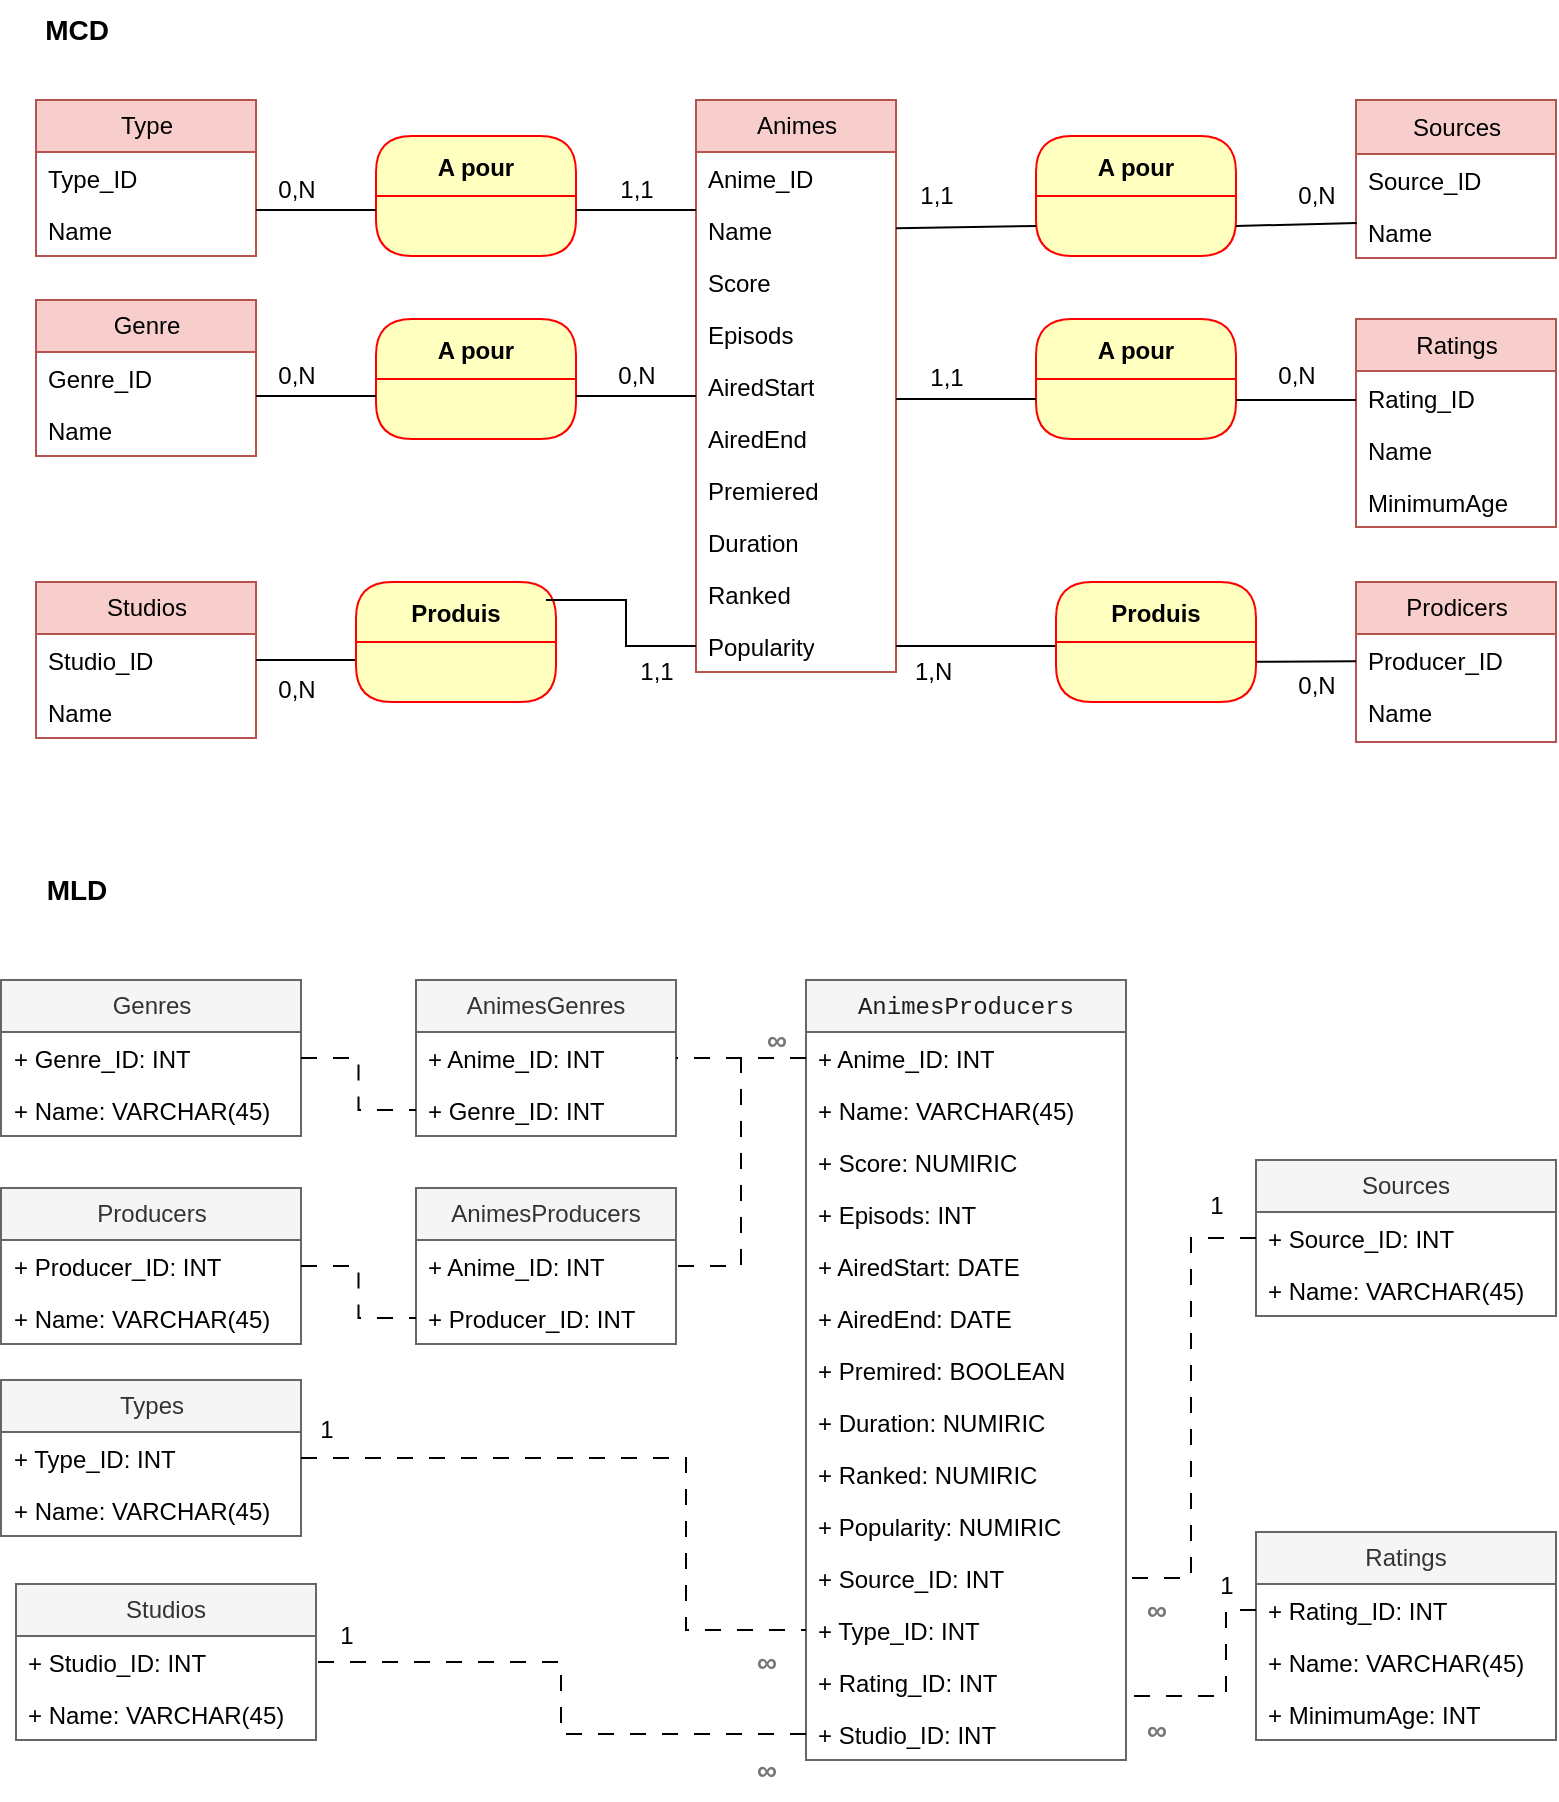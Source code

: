 <mxfile version="26.1.0">
  <diagram name="Page-1" id="c4acf3e9-155e-7222-9cf6-157b1a14988f">
    <mxGraphModel dx="1434" dy="748" grid="1" gridSize="10" guides="1" tooltips="1" connect="1" arrows="1" fold="1" page="1" pageScale="1" pageWidth="850" pageHeight="1100" background="none" math="0" shadow="0">
      <root>
        <mxCell id="0" />
        <mxCell id="1" parent="0" />
        <mxCell id="VxxBcBzSQ26VVozvf14f-16" value="Animes" style="swimlane;fontStyle=0;childLayout=stackLayout;horizontal=1;startSize=26;fillColor=#f8cecc;horizontalStack=0;resizeParent=1;resizeParentMax=0;resizeLast=0;collapsible=1;marginBottom=0;html=1;fillStyle=solid;strokeColor=#b85450;" vertex="1" parent="1">
          <mxGeometry x="375" y="80" width="100" height="286" as="geometry" />
        </mxCell>
        <mxCell id="VxxBcBzSQ26VVozvf14f-17" value="Anime_ID" style="text;strokeColor=none;fillColor=none;align=left;verticalAlign=top;spacingLeft=4;spacingRight=4;overflow=hidden;rotatable=0;points=[[0,0.5],[1,0.5]];portConstraint=eastwest;whiteSpace=wrap;html=1;" vertex="1" parent="VxxBcBzSQ26VVozvf14f-16">
          <mxGeometry y="26" width="100" height="26" as="geometry" />
        </mxCell>
        <mxCell id="VxxBcBzSQ26VVozvf14f-18" value="Name" style="text;strokeColor=none;fillColor=none;align=left;verticalAlign=top;spacingLeft=4;spacingRight=4;overflow=hidden;rotatable=0;points=[[0,0.5],[1,0.5]];portConstraint=eastwest;whiteSpace=wrap;html=1;" vertex="1" parent="VxxBcBzSQ26VVozvf14f-16">
          <mxGeometry y="52" width="100" height="26" as="geometry" />
        </mxCell>
        <mxCell id="VxxBcBzSQ26VVozvf14f-27" value="Score" style="text;strokeColor=none;fillColor=none;align=left;verticalAlign=top;spacingLeft=4;spacingRight=4;overflow=hidden;rotatable=0;points=[[0,0.5],[1,0.5]];portConstraint=eastwest;whiteSpace=wrap;html=1;" vertex="1" parent="VxxBcBzSQ26VVozvf14f-16">
          <mxGeometry y="78" width="100" height="26" as="geometry" />
        </mxCell>
        <mxCell id="VxxBcBzSQ26VVozvf14f-173" value="Episods" style="text;strokeColor=none;fillColor=none;align=left;verticalAlign=top;spacingLeft=4;spacingRight=4;overflow=hidden;rotatable=0;points=[[0,0.5],[1,0.5]];portConstraint=eastwest;whiteSpace=wrap;html=1;" vertex="1" parent="VxxBcBzSQ26VVozvf14f-16">
          <mxGeometry y="104" width="100" height="26" as="geometry" />
        </mxCell>
        <mxCell id="VxxBcBzSQ26VVozvf14f-28" value="AiredStart" style="text;strokeColor=none;fillColor=none;align=left;verticalAlign=top;spacingLeft=4;spacingRight=4;overflow=hidden;rotatable=0;points=[[0,0.5],[1,0.5]];portConstraint=eastwest;whiteSpace=wrap;html=1;" vertex="1" parent="VxxBcBzSQ26VVozvf14f-16">
          <mxGeometry y="130" width="100" height="26" as="geometry" />
        </mxCell>
        <mxCell id="VxxBcBzSQ26VVozvf14f-142" value="AiredEnd" style="text;strokeColor=none;fillColor=none;align=left;verticalAlign=top;spacingLeft=4;spacingRight=4;overflow=hidden;rotatable=0;points=[[0,0.5],[1,0.5]];portConstraint=eastwest;whiteSpace=wrap;html=1;" vertex="1" parent="VxxBcBzSQ26VVozvf14f-16">
          <mxGeometry y="156" width="100" height="26" as="geometry" />
        </mxCell>
        <mxCell id="VxxBcBzSQ26VVozvf14f-172" value="Premiered" style="text;strokeColor=none;fillColor=none;align=left;verticalAlign=top;spacingLeft=4;spacingRight=4;overflow=hidden;rotatable=0;points=[[0,0.5],[1,0.5]];portConstraint=eastwest;whiteSpace=wrap;html=1;" vertex="1" parent="VxxBcBzSQ26VVozvf14f-16">
          <mxGeometry y="182" width="100" height="26" as="geometry" />
        </mxCell>
        <mxCell id="VxxBcBzSQ26VVozvf14f-42" value="Duration" style="text;strokeColor=none;fillColor=none;align=left;verticalAlign=top;spacingLeft=4;spacingRight=4;overflow=hidden;rotatable=0;points=[[0,0.5],[1,0.5]];portConstraint=eastwest;whiteSpace=wrap;html=1;" vertex="1" parent="VxxBcBzSQ26VVozvf14f-16">
          <mxGeometry y="208" width="100" height="26" as="geometry" />
        </mxCell>
        <mxCell id="VxxBcBzSQ26VVozvf14f-43" value="Ranked" style="text;strokeColor=none;fillColor=none;align=left;verticalAlign=top;spacingLeft=4;spacingRight=4;overflow=hidden;rotatable=0;points=[[0,0.5],[1,0.5]];portConstraint=eastwest;whiteSpace=wrap;html=1;" vertex="1" parent="VxxBcBzSQ26VVozvf14f-16">
          <mxGeometry y="234" width="100" height="26" as="geometry" />
        </mxCell>
        <mxCell id="VxxBcBzSQ26VVozvf14f-143" style="edgeStyle=orthogonalEdgeStyle;rounded=0;orthogonalLoop=1;jettySize=auto;html=1;" edge="1" parent="VxxBcBzSQ26VVozvf14f-16" source="VxxBcBzSQ26VVozvf14f-19">
          <mxGeometry relative="1" as="geometry">
            <mxPoint x="195" y="273" as="targetPoint" />
          </mxGeometry>
        </mxCell>
        <mxCell id="VxxBcBzSQ26VVozvf14f-19" value="Popularity" style="text;strokeColor=none;fillColor=none;align=left;verticalAlign=top;spacingLeft=4;spacingRight=4;overflow=hidden;rotatable=0;points=[[0,0.5],[1,0.5]];portConstraint=eastwest;whiteSpace=wrap;html=1;" vertex="1" parent="VxxBcBzSQ26VVozvf14f-16">
          <mxGeometry y="260" width="100" height="26" as="geometry" />
        </mxCell>
        <mxCell id="VxxBcBzSQ26VVozvf14f-20" value="Genre" style="swimlane;fontStyle=0;childLayout=stackLayout;horizontal=1;startSize=26;fillColor=#f8cecc;horizontalStack=0;resizeParent=1;resizeParentMax=0;resizeLast=0;collapsible=1;marginBottom=0;html=1;strokeColor=#b85450;" vertex="1" parent="1">
          <mxGeometry x="45" y="180" width="110" height="78" as="geometry" />
        </mxCell>
        <mxCell id="VxxBcBzSQ26VVozvf14f-21" value="Genre_ID" style="text;strokeColor=none;fillColor=none;align=left;verticalAlign=top;spacingLeft=4;spacingRight=4;overflow=hidden;rotatable=0;points=[[0,0.5],[1,0.5]];portConstraint=eastwest;whiteSpace=wrap;html=1;" vertex="1" parent="VxxBcBzSQ26VVozvf14f-20">
          <mxGeometry y="26" width="110" height="26" as="geometry" />
        </mxCell>
        <mxCell id="VxxBcBzSQ26VVozvf14f-22" value="Name" style="text;strokeColor=none;fillColor=none;align=left;verticalAlign=top;spacingLeft=4;spacingRight=4;overflow=hidden;rotatable=0;points=[[0,0.5],[1,0.5]];portConstraint=eastwest;whiteSpace=wrap;html=1;" vertex="1" parent="VxxBcBzSQ26VVozvf14f-20">
          <mxGeometry y="52" width="110" height="26" as="geometry" />
        </mxCell>
        <mxCell id="VxxBcBzSQ26VVozvf14f-24" value="Type" style="swimlane;fontStyle=0;childLayout=stackLayout;horizontal=1;startSize=26;fillColor=#f8cecc;horizontalStack=0;resizeParent=1;resizeParentMax=0;resizeLast=0;collapsible=1;marginBottom=0;html=1;strokeColor=#b85450;" vertex="1" parent="1">
          <mxGeometry x="45" y="80" width="110" height="78" as="geometry" />
        </mxCell>
        <mxCell id="VxxBcBzSQ26VVozvf14f-25" value="Type_ID" style="text;strokeColor=none;fillColor=none;align=left;verticalAlign=top;spacingLeft=4;spacingRight=4;overflow=hidden;rotatable=0;points=[[0,0.5],[1,0.5]];portConstraint=eastwest;whiteSpace=wrap;html=1;" vertex="1" parent="VxxBcBzSQ26VVozvf14f-24">
          <mxGeometry y="26" width="110" height="26" as="geometry" />
        </mxCell>
        <mxCell id="VxxBcBzSQ26VVozvf14f-26" value="Name" style="text;strokeColor=none;fillColor=none;align=left;verticalAlign=top;spacingLeft=4;spacingRight=4;overflow=hidden;rotatable=0;points=[[0,0.5],[1,0.5]];portConstraint=eastwest;whiteSpace=wrap;html=1;" vertex="1" parent="VxxBcBzSQ26VVozvf14f-24">
          <mxGeometry y="52" width="110" height="26" as="geometry" />
        </mxCell>
        <mxCell id="VxxBcBzSQ26VVozvf14f-29" value="Prodicers" style="swimlane;fontStyle=0;childLayout=stackLayout;horizontal=1;startSize=26;fillColor=#f8cecc;horizontalStack=0;resizeParent=1;resizeParentMax=0;resizeLast=0;collapsible=1;marginBottom=0;html=1;strokeColor=#b85450;" vertex="1" parent="1">
          <mxGeometry x="705" y="321" width="100" height="80" as="geometry" />
        </mxCell>
        <mxCell id="VxxBcBzSQ26VVozvf14f-30" value="Producer_ID" style="text;strokeColor=none;fillColor=none;align=left;verticalAlign=top;spacingLeft=4;spacingRight=4;overflow=hidden;rotatable=0;points=[[0,0.5],[1,0.5]];portConstraint=eastwest;whiteSpace=wrap;html=1;" vertex="1" parent="VxxBcBzSQ26VVozvf14f-29">
          <mxGeometry y="26" width="100" height="26" as="geometry" />
        </mxCell>
        <mxCell id="VxxBcBzSQ26VVozvf14f-31" value="Name" style="text;strokeColor=none;fillColor=none;align=left;verticalAlign=top;spacingLeft=4;spacingRight=4;overflow=hidden;rotatable=0;points=[[0,0.5],[1,0.5]];portConstraint=eastwest;whiteSpace=wrap;html=1;" vertex="1" parent="VxxBcBzSQ26VVozvf14f-29">
          <mxGeometry y="52" width="100" height="28" as="geometry" />
        </mxCell>
        <mxCell id="VxxBcBzSQ26VVozvf14f-32" value="Studios" style="swimlane;fontStyle=0;childLayout=stackLayout;horizontal=1;startSize=26;fillColor=#f8cecc;horizontalStack=0;resizeParent=1;resizeParentMax=0;resizeLast=0;collapsible=1;marginBottom=0;html=1;strokeColor=#b85450;" vertex="1" parent="1">
          <mxGeometry x="45" y="321" width="110" height="78" as="geometry" />
        </mxCell>
        <mxCell id="VxxBcBzSQ26VVozvf14f-33" value="Studio_ID" style="text;strokeColor=none;fillColor=none;align=left;verticalAlign=top;spacingLeft=4;spacingRight=4;overflow=hidden;rotatable=0;points=[[0,0.5],[1,0.5]];portConstraint=eastwest;whiteSpace=wrap;html=1;" vertex="1" parent="VxxBcBzSQ26VVozvf14f-32">
          <mxGeometry y="26" width="110" height="26" as="geometry" />
        </mxCell>
        <mxCell id="VxxBcBzSQ26VVozvf14f-34" value="Name" style="text;strokeColor=none;fillColor=none;align=left;verticalAlign=top;spacingLeft=4;spacingRight=4;overflow=hidden;rotatable=0;points=[[0,0.5],[1,0.5]];portConstraint=eastwest;whiteSpace=wrap;html=1;" vertex="1" parent="VxxBcBzSQ26VVozvf14f-32">
          <mxGeometry y="52" width="110" height="26" as="geometry" />
        </mxCell>
        <mxCell id="VxxBcBzSQ26VVozvf14f-35" value="Sources" style="swimlane;fontStyle=0;childLayout=stackLayout;horizontal=1;startSize=27;fillColor=#f8cecc;horizontalStack=0;resizeParent=1;resizeParentMax=0;resizeLast=0;collapsible=1;marginBottom=0;html=1;strokeColor=#b85450;" vertex="1" parent="1">
          <mxGeometry x="705" y="80" width="100" height="79" as="geometry" />
        </mxCell>
        <mxCell id="VxxBcBzSQ26VVozvf14f-36" value="Source_ID" style="text;strokeColor=none;fillColor=none;align=left;verticalAlign=top;spacingLeft=4;spacingRight=4;overflow=hidden;rotatable=0;points=[[0,0.5],[1,0.5]];portConstraint=eastwest;whiteSpace=wrap;html=1;" vertex="1" parent="VxxBcBzSQ26VVozvf14f-35">
          <mxGeometry y="27" width="100" height="26" as="geometry" />
        </mxCell>
        <mxCell id="VxxBcBzSQ26VVozvf14f-37" value="Name" style="text;strokeColor=none;fillColor=none;align=left;verticalAlign=top;spacingLeft=4;spacingRight=4;overflow=hidden;rotatable=0;points=[[0,0.5],[1,0.5]];portConstraint=eastwest;whiteSpace=wrap;html=1;" vertex="1" parent="VxxBcBzSQ26VVozvf14f-35">
          <mxGeometry y="53" width="100" height="26" as="geometry" />
        </mxCell>
        <mxCell id="VxxBcBzSQ26VVozvf14f-39" value="Ratings" style="swimlane;fontStyle=0;childLayout=stackLayout;horizontal=1;startSize=26;fillColor=#f8cecc;horizontalStack=0;resizeParent=1;resizeParentMax=0;resizeLast=0;collapsible=1;marginBottom=0;html=1;strokeColor=#b85450;" vertex="1" parent="1">
          <mxGeometry x="705" y="189.5" width="100" height="104" as="geometry" />
        </mxCell>
        <mxCell id="VxxBcBzSQ26VVozvf14f-40" value="Rating_ID" style="text;strokeColor=none;fillColor=none;align=left;verticalAlign=top;spacingLeft=4;spacingRight=4;overflow=hidden;rotatable=0;points=[[0,0.5],[1,0.5]];portConstraint=eastwest;whiteSpace=wrap;html=1;" vertex="1" parent="VxxBcBzSQ26VVozvf14f-39">
          <mxGeometry y="26" width="100" height="26" as="geometry" />
        </mxCell>
        <mxCell id="VxxBcBzSQ26VVozvf14f-41" value="Name" style="text;strokeColor=none;fillColor=none;align=left;verticalAlign=top;spacingLeft=4;spacingRight=4;overflow=hidden;rotatable=0;points=[[0,0.5],[1,0.5]];portConstraint=eastwest;whiteSpace=wrap;html=1;" vertex="1" parent="VxxBcBzSQ26VVozvf14f-39">
          <mxGeometry y="52" width="100" height="26" as="geometry" />
        </mxCell>
        <mxCell id="VxxBcBzSQ26VVozvf14f-111" value="Minimum&lt;span style=&quot;background-color: transparent; color: light-dark(rgb(0, 0, 0), rgb(255, 255, 255));&quot;&gt;Age&lt;/span&gt;" style="text;strokeColor=none;fillColor=none;align=left;verticalAlign=top;spacingLeft=4;spacingRight=4;overflow=hidden;rotatable=0;points=[[0,0.5],[1,0.5]];portConstraint=eastwest;whiteSpace=wrap;html=1;" vertex="1" parent="VxxBcBzSQ26VVozvf14f-39">
          <mxGeometry y="78" width="100" height="26" as="geometry" />
        </mxCell>
        <mxCell id="VxxBcBzSQ26VVozvf14f-61" value="A pour" style="swimlane;fontStyle=1;align=center;verticalAlign=middle;childLayout=stackLayout;horizontal=1;startSize=30;horizontalStack=0;resizeParent=0;resizeLast=1;container=0;fontColor=#000000;collapsible=0;rounded=1;arcSize=20;strokeColor=#ff0000;fillColor=#ffffc0;swimlaneFillColor=#ffffc0;dropTarget=0;" vertex="1" parent="1">
          <mxGeometry x="545" y="98" width="100" height="60" as="geometry" />
        </mxCell>
        <mxCell id="VxxBcBzSQ26VVozvf14f-62" value="A pour" style="swimlane;fontStyle=1;align=center;verticalAlign=middle;childLayout=stackLayout;horizontal=1;startSize=30;horizontalStack=0;resizeParent=0;resizeLast=1;container=0;fontColor=#000000;collapsible=0;rounded=1;arcSize=20;strokeColor=#ff0000;fillColor=#ffffc0;swimlaneFillColor=#ffffc0;dropTarget=0;" vertex="1" parent="1">
          <mxGeometry x="215" y="98" width="100" height="60" as="geometry" />
        </mxCell>
        <mxCell id="VxxBcBzSQ26VVozvf14f-63" value="A pour" style="swimlane;fontStyle=1;align=center;verticalAlign=middle;childLayout=stackLayout;horizontal=1;startSize=30;horizontalStack=0;resizeParent=0;resizeLast=1;container=0;fontColor=#000000;collapsible=0;rounded=1;arcSize=20;strokeColor=#ff0000;fillColor=#ffffc0;swimlaneFillColor=#ffffc0;dropTarget=0;" vertex="1" parent="1">
          <mxGeometry x="545" y="189.5" width="100" height="60" as="geometry" />
        </mxCell>
        <mxCell id="VxxBcBzSQ26VVozvf14f-64" value="A pour" style="swimlane;fontStyle=1;align=center;verticalAlign=middle;childLayout=stackLayout;horizontal=1;startSize=30;horizontalStack=0;resizeParent=0;resizeLast=1;container=0;fontColor=#000000;collapsible=0;rounded=1;arcSize=20;strokeColor=#ff0000;fillColor=#ffffc0;swimlaneFillColor=#ffffc0;dropTarget=0;" vertex="1" parent="1">
          <mxGeometry x="215" y="189.5" width="100" height="60" as="geometry" />
        </mxCell>
        <mxCell id="VxxBcBzSQ26VVozvf14f-71" value="" style="line;strokeWidth=1;html=1;perimeter=backbonePerimeter;points=[];outlineConnect=0;" vertex="1" parent="1">
          <mxGeometry x="155" y="130" width="60" height="10" as="geometry" />
        </mxCell>
        <mxCell id="VxxBcBzSQ26VVozvf14f-72" value="" style="line;strokeWidth=1;html=1;perimeter=backbonePerimeter;points=[];outlineConnect=0;" vertex="1" parent="1">
          <mxGeometry x="315" y="130" width="60" height="10" as="geometry" />
        </mxCell>
        <mxCell id="VxxBcBzSQ26VVozvf14f-73" value="" style="line;strokeWidth=1;html=1;perimeter=backbonePerimeter;points=[];outlineConnect=0;" vertex="1" parent="1">
          <mxGeometry x="475" y="224.5" width="70" height="10" as="geometry" />
        </mxCell>
        <mxCell id="VxxBcBzSQ26VVozvf14f-74" value="" style="line;strokeWidth=1;html=1;perimeter=backbonePerimeter;points=[];outlineConnect=0;" vertex="1" parent="1">
          <mxGeometry x="645" y="225" width="60" height="10" as="geometry" />
        </mxCell>
        <mxCell id="VxxBcBzSQ26VVozvf14f-75" value="" style="line;strokeWidth=1;html=1;perimeter=backbonePerimeter;points=[];outlineConnect=0;" vertex="1" parent="1">
          <mxGeometry x="315" y="223" width="60" height="10" as="geometry" />
        </mxCell>
        <mxCell id="VxxBcBzSQ26VVozvf14f-76" value="" style="line;strokeWidth=1;html=1;perimeter=backbonePerimeter;points=[];outlineConnect=0;" vertex="1" parent="1">
          <mxGeometry x="155" y="223" width="60" height="10" as="geometry" />
        </mxCell>
        <mxCell id="VxxBcBzSQ26VVozvf14f-77" value="1,1" style="text;html=1;align=center;verticalAlign=middle;resizable=0;points=[];autosize=1;strokeColor=none;fillColor=none;" vertex="1" parent="1">
          <mxGeometry x="480" y="204" width="40" height="30" as="geometry" />
        </mxCell>
        <mxCell id="VxxBcBzSQ26VVozvf14f-78" value="0,N" style="text;html=1;align=center;verticalAlign=middle;resizable=0;points=[];autosize=1;strokeColor=none;fillColor=none;" vertex="1" parent="1">
          <mxGeometry x="655" y="203" width="40" height="30" as="geometry" />
        </mxCell>
        <mxCell id="VxxBcBzSQ26VVozvf14f-79" value="0,N" style="text;html=1;align=center;verticalAlign=middle;resizable=0;points=[];autosize=1;strokeColor=none;fillColor=none;" vertex="1" parent="1">
          <mxGeometry x="155" y="203" width="40" height="30" as="geometry" />
        </mxCell>
        <mxCell id="VxxBcBzSQ26VVozvf14f-80" value="0,N" style="text;html=1;align=center;verticalAlign=middle;resizable=0;points=[];autosize=1;strokeColor=none;fillColor=none;" vertex="1" parent="1">
          <mxGeometry x="325" y="203" width="40" height="30" as="geometry" />
        </mxCell>
        <mxCell id="VxxBcBzSQ26VVozvf14f-81" value="0,N" style="text;html=1;align=center;verticalAlign=middle;resizable=0;points=[];autosize=1;strokeColor=none;fillColor=none;" vertex="1" parent="1">
          <mxGeometry x="665" y="113" width="40" height="30" as="geometry" />
        </mxCell>
        <mxCell id="VxxBcBzSQ26VVozvf14f-82" value="0,N" style="text;html=1;align=center;verticalAlign=middle;resizable=0;points=[];autosize=1;strokeColor=none;fillColor=none;" vertex="1" parent="1">
          <mxGeometry x="155" y="110" width="40" height="30" as="geometry" />
        </mxCell>
        <mxCell id="VxxBcBzSQ26VVozvf14f-83" value="Produis" style="swimlane;fontStyle=1;align=center;verticalAlign=middle;childLayout=stackLayout;horizontal=1;startSize=30;horizontalStack=0;resizeParent=0;resizeLast=1;container=0;fontColor=#000000;collapsible=0;rounded=1;arcSize=20;strokeColor=#ff0000;fillColor=#ffffc0;swimlaneFillColor=#ffffc0;dropTarget=0;" vertex="1" parent="1">
          <mxGeometry x="555" y="321" width="100" height="60" as="geometry" />
        </mxCell>
        <mxCell id="VxxBcBzSQ26VVozvf14f-101" style="rounded=0;orthogonalLoop=1;jettySize=auto;html=1;entryX=1;entryY=0.5;entryDx=0;entryDy=0;endArrow=none;startFill=0;" edge="1" parent="1" target="VxxBcBzSQ26VVozvf14f-33">
          <mxGeometry relative="1" as="geometry">
            <mxPoint x="205" y="360" as="sourcePoint" />
          </mxGeometry>
        </mxCell>
        <mxCell id="VxxBcBzSQ26VVozvf14f-85" value="Produis" style="swimlane;fontStyle=1;align=center;verticalAlign=middle;childLayout=stackLayout;horizontal=1;startSize=30;horizontalStack=0;resizeParent=0;resizeLast=1;container=0;fontColor=#000000;collapsible=0;rounded=1;arcSize=20;strokeColor=#ff0000;fillColor=#ffffc0;swimlaneFillColor=#ffffc0;dropTarget=0;" vertex="1" parent="1">
          <mxGeometry x="205" y="321" width="100" height="60" as="geometry" />
        </mxCell>
        <mxCell id="VxxBcBzSQ26VVozvf14f-93" style="rounded=0;orthogonalLoop=1;jettySize=auto;html=1;entryX=0;entryY=0.75;entryDx=0;entryDy=0;strokeWidth=1;endArrow=none;startFill=0;" edge="1" parent="1" source="VxxBcBzSQ26VVozvf14f-18" target="VxxBcBzSQ26VVozvf14f-61">
          <mxGeometry relative="1" as="geometry" />
        </mxCell>
        <mxCell id="VxxBcBzSQ26VVozvf14f-100" style="rounded=0;orthogonalLoop=1;jettySize=auto;html=1;entryX=-0.003;entryY=0.134;entryDx=0;entryDy=0;entryPerimeter=0;endArrow=none;startFill=0;" edge="1" parent="1">
          <mxGeometry relative="1" as="geometry">
            <mxPoint x="655.3" y="360.911" as="sourcePoint" />
            <mxPoint x="705.0" y="360.654" as="targetPoint" />
          </mxGeometry>
        </mxCell>
        <mxCell id="VxxBcBzSQ26VVozvf14f-102" value="1,1" style="text;html=1;align=center;verticalAlign=middle;resizable=0;points=[];autosize=1;strokeColor=none;fillColor=none;" vertex="1" parent="1">
          <mxGeometry x="325" y="110" width="40" height="30" as="geometry" />
        </mxCell>
        <mxCell id="VxxBcBzSQ26VVozvf14f-103" value="1,1" style="text;html=1;align=center;verticalAlign=middle;resizable=0;points=[];autosize=1;strokeColor=none;fillColor=none;" vertex="1" parent="1">
          <mxGeometry x="475" y="113" width="40" height="30" as="geometry" />
        </mxCell>
        <mxCell id="VxxBcBzSQ26VVozvf14f-104" value="1,1" style="text;html=1;align=center;verticalAlign=middle;resizable=0;points=[];autosize=1;strokeColor=none;fillColor=none;" vertex="1" parent="1">
          <mxGeometry x="335" y="351" width="40" height="30" as="geometry" />
        </mxCell>
        <mxCell id="VxxBcBzSQ26VVozvf14f-105" value="0,N" style="text;html=1;align=center;verticalAlign=middle;resizable=0;points=[];autosize=1;strokeColor=none;fillColor=none;" vertex="1" parent="1">
          <mxGeometry x="155" y="360" width="40" height="30" as="geometry" />
        </mxCell>
        <mxCell id="VxxBcBzSQ26VVozvf14f-107" value="&amp;nbsp; 1,N" style="text;html=1;align=center;verticalAlign=middle;resizable=0;points=[];autosize=1;strokeColor=none;fillColor=none;" vertex="1" parent="1">
          <mxGeometry x="465" y="351" width="50" height="30" as="geometry" />
        </mxCell>
        <mxCell id="VxxBcBzSQ26VVozvf14f-108" value="0,N" style="text;html=1;align=center;verticalAlign=middle;resizable=0;points=[];autosize=1;strokeColor=none;fillColor=none;" vertex="1" parent="1">
          <mxGeometry x="665" y="358" width="40" height="30" as="geometry" />
        </mxCell>
        <mxCell id="VxxBcBzSQ26VVozvf14f-109" value="&lt;b&gt;&lt;font style=&quot;font-size: 14px;&quot;&gt;MCD&lt;/font&gt;&lt;/b&gt;" style="text;html=1;align=center;verticalAlign=middle;resizable=0;points=[];autosize=1;strokeColor=none;fillColor=none;" vertex="1" parent="1">
          <mxGeometry x="35" y="30" width="60" height="30" as="geometry" />
        </mxCell>
        <mxCell id="VxxBcBzSQ26VVozvf14f-110" value="&lt;b&gt;&lt;font style=&quot;font-size: 14px;&quot;&gt;MLD&lt;/font&gt;&lt;/b&gt;" style="text;html=1;align=center;verticalAlign=middle;resizable=0;points=[];autosize=1;strokeColor=none;fillColor=none;" vertex="1" parent="1">
          <mxGeometry x="40" y="460" width="50" height="30" as="geometry" />
        </mxCell>
        <mxCell id="VxxBcBzSQ26VVozvf14f-112" style="rounded=0;orthogonalLoop=1;jettySize=auto;html=1;endArrow=none;startFill=0;entryX=1.009;entryY=0.951;entryDx=0;entryDy=0;entryPerimeter=0;" edge="1" parent="1" target="VxxBcBzSQ26VVozvf14f-81">
          <mxGeometry relative="1" as="geometry">
            <mxPoint x="645" y="143.0" as="sourcePoint" />
            <mxPoint x="695" y="142" as="targetPoint" />
          </mxGeometry>
        </mxCell>
        <mxCell id="VxxBcBzSQ26VVozvf14f-113" value="&lt;div style=&quot;font-family: Menlo, Monaco, &amp;quot;Courier New&amp;quot;, monospace; font-weight: normal; font-size: 12px; line-height: 18px; white-space: pre;&quot;&gt;&lt;div style=&quot;&quot;&gt;&lt;span style=&quot;&quot;&gt;AnimesProducers&lt;/span&gt;&lt;/div&gt;&lt;/div&gt;" style="swimlane;fontStyle=0;childLayout=stackLayout;horizontal=1;startSize=26;horizontalStack=0;resizeParent=1;resizeParentMax=0;resizeLast=0;collapsible=1;marginBottom=0;whiteSpace=wrap;html=1;fillColor=#f5f5f5;fontColor=#1C1C1C;strokeColor=#666666;" vertex="1" parent="1">
          <mxGeometry x="430" y="520" width="160" height="390" as="geometry" />
        </mxCell>
        <mxCell id="VxxBcBzSQ26VVozvf14f-114" value="+ Anime_ID: INT" style="text;strokeColor=none;fillColor=none;align=left;verticalAlign=top;spacingLeft=4;spacingRight=4;overflow=hidden;rotatable=0;points=[[0,0.5],[1,0.5]];portConstraint=eastwest;whiteSpace=wrap;html=1;" vertex="1" parent="VxxBcBzSQ26VVozvf14f-113">
          <mxGeometry y="26" width="160" height="26" as="geometry" />
        </mxCell>
        <mxCell id="VxxBcBzSQ26VVozvf14f-115" value="+ Name: VARCHAR(45)" style="text;strokeColor=none;fillColor=none;align=left;verticalAlign=top;spacingLeft=4;spacingRight=4;overflow=hidden;rotatable=0;points=[[0,0.5],[1,0.5]];portConstraint=eastwest;whiteSpace=wrap;html=1;" vertex="1" parent="VxxBcBzSQ26VVozvf14f-113">
          <mxGeometry y="52" width="160" height="26" as="geometry" />
        </mxCell>
        <mxCell id="VxxBcBzSQ26VVozvf14f-146" value="+ Score: NUMIRIC" style="text;strokeColor=none;fillColor=none;align=left;verticalAlign=top;spacingLeft=4;spacingRight=4;overflow=hidden;rotatable=0;points=[[0,0.5],[1,0.5]];portConstraint=eastwest;whiteSpace=wrap;html=1;" vertex="1" parent="VxxBcBzSQ26VVozvf14f-113">
          <mxGeometry y="78" width="160" height="26" as="geometry" />
        </mxCell>
        <mxCell id="VxxBcBzSQ26VVozvf14f-174" value="+ Episods: INT" style="text;strokeColor=none;fillColor=none;align=left;verticalAlign=top;spacingLeft=4;spacingRight=4;overflow=hidden;rotatable=0;points=[[0,0.5],[1,0.5]];portConstraint=eastwest;whiteSpace=wrap;html=1;" vertex="1" parent="VxxBcBzSQ26VVozvf14f-113">
          <mxGeometry y="104" width="160" height="26" as="geometry" />
        </mxCell>
        <mxCell id="VxxBcBzSQ26VVozvf14f-147" value="+ AiredStart: DATE" style="text;strokeColor=none;fillColor=none;align=left;verticalAlign=top;spacingLeft=4;spacingRight=4;overflow=hidden;rotatable=0;points=[[0,0.5],[1,0.5]];portConstraint=eastwest;whiteSpace=wrap;html=1;" vertex="1" parent="VxxBcBzSQ26VVozvf14f-113">
          <mxGeometry y="130" width="160" height="26" as="geometry" />
        </mxCell>
        <mxCell id="VxxBcBzSQ26VVozvf14f-116" value="+ AiredEnd: DATE" style="text;strokeColor=none;fillColor=none;align=left;verticalAlign=top;spacingLeft=4;spacingRight=4;overflow=hidden;rotatable=0;points=[[0,0.5],[1,0.5]];portConstraint=eastwest;whiteSpace=wrap;html=1;" vertex="1" parent="VxxBcBzSQ26VVozvf14f-113">
          <mxGeometry y="156" width="160" height="26" as="geometry" />
        </mxCell>
        <mxCell id="VxxBcBzSQ26VVozvf14f-171" value="+ Premired: BOOLEAN" style="text;strokeColor=none;fillColor=none;align=left;verticalAlign=top;spacingLeft=4;spacingRight=4;overflow=hidden;rotatable=0;points=[[0,0.5],[1,0.5]];portConstraint=eastwest;whiteSpace=wrap;html=1;" vertex="1" parent="VxxBcBzSQ26VVozvf14f-113">
          <mxGeometry y="182" width="160" height="26" as="geometry" />
        </mxCell>
        <mxCell id="VxxBcBzSQ26VVozvf14f-149" value="+ Duration: NUMIRIC" style="text;strokeColor=none;fillColor=none;align=left;verticalAlign=top;spacingLeft=4;spacingRight=4;overflow=hidden;rotatable=0;points=[[0,0.5],[1,0.5]];portConstraint=eastwest;whiteSpace=wrap;html=1;" vertex="1" parent="VxxBcBzSQ26VVozvf14f-113">
          <mxGeometry y="208" width="160" height="26" as="geometry" />
        </mxCell>
        <mxCell id="VxxBcBzSQ26VVozvf14f-150" value="+ Ranked: NUMIRIC" style="text;strokeColor=none;fillColor=none;align=left;verticalAlign=top;spacingLeft=4;spacingRight=4;overflow=hidden;rotatable=0;points=[[0,0.5],[1,0.5]];portConstraint=eastwest;whiteSpace=wrap;html=1;" vertex="1" parent="VxxBcBzSQ26VVozvf14f-113">
          <mxGeometry y="234" width="160" height="26" as="geometry" />
        </mxCell>
        <mxCell id="VxxBcBzSQ26VVozvf14f-148" value="+ Popularity: NUMIRIC" style="text;strokeColor=none;fillColor=none;align=left;verticalAlign=top;spacingLeft=4;spacingRight=4;overflow=hidden;rotatable=0;points=[[0,0.5],[1,0.5]];portConstraint=eastwest;whiteSpace=wrap;html=1;" vertex="1" parent="VxxBcBzSQ26VVozvf14f-113">
          <mxGeometry y="260" width="160" height="26" as="geometry" />
        </mxCell>
        <mxCell id="VxxBcBzSQ26VVozvf14f-152" value="+ Source_ID: INT" style="text;strokeColor=none;fillColor=none;align=left;verticalAlign=top;spacingLeft=4;spacingRight=4;overflow=hidden;rotatable=0;points=[[0,0.5],[1,0.5]];portConstraint=eastwest;whiteSpace=wrap;html=1;" vertex="1" parent="VxxBcBzSQ26VVozvf14f-113">
          <mxGeometry y="286" width="160" height="26" as="geometry" />
        </mxCell>
        <mxCell id="VxxBcBzSQ26VVozvf14f-153" value="+ Type_ID: INT" style="text;strokeColor=none;fillColor=none;align=left;verticalAlign=top;spacingLeft=4;spacingRight=4;overflow=hidden;rotatable=0;points=[[0,0.5],[1,0.5]];portConstraint=eastwest;whiteSpace=wrap;html=1;" vertex="1" parent="VxxBcBzSQ26VVozvf14f-113">
          <mxGeometry y="312" width="160" height="26" as="geometry" />
        </mxCell>
        <mxCell id="VxxBcBzSQ26VVozvf14f-154" value="+ Rating_ID: INT" style="text;strokeColor=none;fillColor=none;align=left;verticalAlign=top;spacingLeft=4;spacingRight=4;overflow=hidden;rotatable=0;points=[[0,0.5],[1,0.5]];portConstraint=eastwest;whiteSpace=wrap;html=1;" vertex="1" parent="VxxBcBzSQ26VVozvf14f-113">
          <mxGeometry y="338" width="160" height="26" as="geometry" />
        </mxCell>
        <mxCell id="VxxBcBzSQ26VVozvf14f-169" value="+ Studio_ID: INT" style="text;strokeColor=none;fillColor=none;align=left;verticalAlign=top;spacingLeft=4;spacingRight=4;overflow=hidden;rotatable=0;points=[[0,0.5],[1,0.5]];portConstraint=eastwest;whiteSpace=wrap;html=1;" vertex="1" parent="VxxBcBzSQ26VVozvf14f-113">
          <mxGeometry y="364" width="160" height="26" as="geometry" />
        </mxCell>
        <mxCell id="VxxBcBzSQ26VVozvf14f-117" value="Ratings" style="swimlane;fontStyle=0;childLayout=stackLayout;horizontal=1;startSize=26;fillColor=#f5f5f5;horizontalStack=0;resizeParent=1;resizeParentMax=0;resizeLast=0;collapsible=1;marginBottom=0;whiteSpace=wrap;html=1;fontColor=#333333;strokeColor=#666666;" vertex="1" parent="1">
          <mxGeometry x="655" y="796" width="150" height="104" as="geometry" />
        </mxCell>
        <mxCell id="VxxBcBzSQ26VVozvf14f-118" value="+ Rating_ID: INT" style="text;strokeColor=none;fillColor=none;align=left;verticalAlign=top;spacingLeft=4;spacingRight=4;overflow=hidden;rotatable=0;points=[[0,0.5],[1,0.5]];portConstraint=eastwest;whiteSpace=wrap;html=1;" vertex="1" parent="VxxBcBzSQ26VVozvf14f-117">
          <mxGeometry y="26" width="150" height="26" as="geometry" />
        </mxCell>
        <mxCell id="VxxBcBzSQ26VVozvf14f-119" value="+ Name: VARCHAR(45)" style="text;strokeColor=none;fillColor=none;align=left;verticalAlign=top;spacingLeft=4;spacingRight=4;overflow=hidden;rotatable=0;points=[[0,0.5],[1,0.5]];portConstraint=eastwest;whiteSpace=wrap;html=1;" vertex="1" parent="VxxBcBzSQ26VVozvf14f-117">
          <mxGeometry y="52" width="150" height="26" as="geometry" />
        </mxCell>
        <mxCell id="VxxBcBzSQ26VVozvf14f-120" value="+ MinimumAge: INT" style="text;strokeColor=none;fillColor=none;align=left;verticalAlign=top;spacingLeft=4;spacingRight=4;overflow=hidden;rotatable=0;points=[[0,0.5],[1,0.5]];portConstraint=eastwest;whiteSpace=wrap;html=1;" vertex="1" parent="VxxBcBzSQ26VVozvf14f-117">
          <mxGeometry y="78" width="150" height="26" as="geometry" />
        </mxCell>
        <mxCell id="VxxBcBzSQ26VVozvf14f-121" value="Producers" style="swimlane;fontStyle=0;childLayout=stackLayout;horizontal=1;startSize=26;fillColor=#f5f5f5;horizontalStack=0;resizeParent=1;resizeParentMax=0;resizeLast=0;collapsible=1;marginBottom=0;whiteSpace=wrap;html=1;fontColor=#333333;strokeColor=#666666;" vertex="1" parent="1">
          <mxGeometry x="27.5" y="624" width="150" height="78" as="geometry" />
        </mxCell>
        <mxCell id="VxxBcBzSQ26VVozvf14f-122" value="+ Producer_ID: INT" style="text;strokeColor=none;fillColor=none;align=left;verticalAlign=top;spacingLeft=4;spacingRight=4;overflow=hidden;rotatable=0;points=[[0,0.5],[1,0.5]];portConstraint=eastwest;whiteSpace=wrap;html=1;" vertex="1" parent="VxxBcBzSQ26VVozvf14f-121">
          <mxGeometry y="26" width="150" height="26" as="geometry" />
        </mxCell>
        <mxCell id="VxxBcBzSQ26VVozvf14f-123" value="+ Name: VARCHAR(45)" style="text;strokeColor=none;fillColor=none;align=left;verticalAlign=top;spacingLeft=4;spacingRight=4;overflow=hidden;rotatable=0;points=[[0,0.5],[1,0.5]];portConstraint=eastwest;whiteSpace=wrap;html=1;" vertex="1" parent="VxxBcBzSQ26VVozvf14f-121">
          <mxGeometry y="52" width="150" height="26" as="geometry" />
        </mxCell>
        <mxCell id="VxxBcBzSQ26VVozvf14f-125" value="Types" style="swimlane;fontStyle=0;childLayout=stackLayout;horizontal=1;startSize=26;fillColor=#f5f5f5;horizontalStack=0;resizeParent=1;resizeParentMax=0;resizeLast=0;collapsible=1;marginBottom=0;whiteSpace=wrap;html=1;fontColor=#333333;strokeColor=#666666;" vertex="1" parent="1">
          <mxGeometry x="27.5" y="720" width="150" height="78" as="geometry" />
        </mxCell>
        <mxCell id="VxxBcBzSQ26VVozvf14f-126" value="+ Type_ID: INT" style="text;strokeColor=none;fillColor=none;align=left;verticalAlign=top;spacingLeft=4;spacingRight=4;overflow=hidden;rotatable=0;points=[[0,0.5],[1,0.5]];portConstraint=eastwest;whiteSpace=wrap;html=1;" vertex="1" parent="VxxBcBzSQ26VVozvf14f-125">
          <mxGeometry y="26" width="150" height="26" as="geometry" />
        </mxCell>
        <mxCell id="VxxBcBzSQ26VVozvf14f-127" value="+ Name: VARCHAR(45)" style="text;strokeColor=none;fillColor=none;align=left;verticalAlign=top;spacingLeft=4;spacingRight=4;overflow=hidden;rotatable=0;points=[[0,0.5],[1,0.5]];portConstraint=eastwest;whiteSpace=wrap;html=1;" vertex="1" parent="VxxBcBzSQ26VVozvf14f-125">
          <mxGeometry y="52" width="150" height="26" as="geometry" />
        </mxCell>
        <mxCell id="VxxBcBzSQ26VVozvf14f-129" value="Genres" style="swimlane;fontStyle=0;childLayout=stackLayout;horizontal=1;startSize=26;fillColor=#f5f5f5;horizontalStack=0;resizeParent=1;resizeParentMax=0;resizeLast=0;collapsible=1;marginBottom=0;whiteSpace=wrap;html=1;fontColor=#333333;strokeColor=#666666;" vertex="1" parent="1">
          <mxGeometry x="27.5" y="520" width="150" height="78" as="geometry" />
        </mxCell>
        <mxCell id="VxxBcBzSQ26VVozvf14f-130" value="+ Genre_ID: INT" style="text;strokeColor=none;fillColor=none;align=left;verticalAlign=top;spacingLeft=4;spacingRight=4;overflow=hidden;rotatable=0;points=[[0,0.5],[1,0.5]];portConstraint=eastwest;whiteSpace=wrap;html=1;" vertex="1" parent="VxxBcBzSQ26VVozvf14f-129">
          <mxGeometry y="26" width="150" height="26" as="geometry" />
        </mxCell>
        <mxCell id="VxxBcBzSQ26VVozvf14f-131" value="+ Name: VARCHAR(45)" style="text;strokeColor=none;fillColor=none;align=left;verticalAlign=top;spacingLeft=4;spacingRight=4;overflow=hidden;rotatable=0;points=[[0,0.5],[1,0.5]];portConstraint=eastwest;whiteSpace=wrap;html=1;" vertex="1" parent="VxxBcBzSQ26VVozvf14f-129">
          <mxGeometry y="52" width="150" height="26" as="geometry" />
        </mxCell>
        <mxCell id="VxxBcBzSQ26VVozvf14f-133" value="Sources" style="swimlane;fontStyle=0;childLayout=stackLayout;horizontal=1;startSize=26;fillColor=#f5f5f5;horizontalStack=0;resizeParent=1;resizeParentMax=0;resizeLast=0;collapsible=1;marginBottom=0;whiteSpace=wrap;html=1;fontColor=#333333;strokeColor=#666666;" vertex="1" parent="1">
          <mxGeometry x="655" y="610" width="150" height="78" as="geometry" />
        </mxCell>
        <mxCell id="VxxBcBzSQ26VVozvf14f-134" value="+ Source_ID: INT" style="text;strokeColor=none;fillColor=none;align=left;verticalAlign=top;spacingLeft=4;spacingRight=4;overflow=hidden;rotatable=0;points=[[0,0.5],[1,0.5]];portConstraint=eastwest;whiteSpace=wrap;html=1;" vertex="1" parent="VxxBcBzSQ26VVozvf14f-133">
          <mxGeometry y="26" width="150" height="26" as="geometry" />
        </mxCell>
        <mxCell id="VxxBcBzSQ26VVozvf14f-135" value="+ Name: VARCHAR(45)" style="text;strokeColor=none;fillColor=none;align=left;verticalAlign=top;spacingLeft=4;spacingRight=4;overflow=hidden;rotatable=0;points=[[0,0.5],[1,0.5]];portConstraint=eastwest;whiteSpace=wrap;html=1;" vertex="1" parent="VxxBcBzSQ26VVozvf14f-133">
          <mxGeometry y="52" width="150" height="26" as="geometry" />
        </mxCell>
        <mxCell id="VxxBcBzSQ26VVozvf14f-137" value="Studios" style="swimlane;fontStyle=0;childLayout=stackLayout;horizontal=1;startSize=26;fillColor=#f5f5f5;horizontalStack=0;resizeParent=1;resizeParentMax=0;resizeLast=0;collapsible=1;marginBottom=0;whiteSpace=wrap;html=1;fontColor=#333333;strokeColor=#666666;" vertex="1" parent="1">
          <mxGeometry x="35" y="822" width="150" height="78" as="geometry" />
        </mxCell>
        <mxCell id="VxxBcBzSQ26VVozvf14f-138" value="+ Studio_ID: INT" style="text;strokeColor=none;fillColor=none;align=left;verticalAlign=top;spacingLeft=4;spacingRight=4;overflow=hidden;rotatable=0;points=[[0,0.5],[1,0.5]];portConstraint=eastwest;whiteSpace=wrap;html=1;" vertex="1" parent="VxxBcBzSQ26VVozvf14f-137">
          <mxGeometry y="26" width="150" height="26" as="geometry" />
        </mxCell>
        <mxCell id="VxxBcBzSQ26VVozvf14f-139" value="+ Name: VARCHAR(45)" style="text;strokeColor=none;fillColor=none;align=left;verticalAlign=top;spacingLeft=4;spacingRight=4;overflow=hidden;rotatable=0;points=[[0,0.5],[1,0.5]];portConstraint=eastwest;whiteSpace=wrap;html=1;" vertex="1" parent="VxxBcBzSQ26VVozvf14f-137">
          <mxGeometry y="52" width="150" height="26" as="geometry" />
        </mxCell>
        <mxCell id="VxxBcBzSQ26VVozvf14f-145" style="edgeStyle=orthogonalEdgeStyle;rounded=0;orthogonalLoop=1;jettySize=auto;html=1;entryX=0.95;entryY=0.15;entryDx=0;entryDy=0;entryPerimeter=0;endArrow=none;startFill=0;" edge="1" parent="1" source="VxxBcBzSQ26VVozvf14f-19" target="VxxBcBzSQ26VVozvf14f-85">
          <mxGeometry relative="1" as="geometry" />
        </mxCell>
        <mxCell id="VxxBcBzSQ26VVozvf14f-158" value="AnimesGenres" style="swimlane;fontStyle=0;childLayout=stackLayout;horizontal=1;startSize=26;fillColor=#f5f5f5;horizontalStack=0;resizeParent=1;resizeParentMax=0;resizeLast=0;collapsible=1;marginBottom=0;whiteSpace=wrap;html=1;fontColor=#333333;strokeColor=#666666;" vertex="1" parent="1">
          <mxGeometry x="235" y="520" width="130" height="78" as="geometry" />
        </mxCell>
        <mxCell id="VxxBcBzSQ26VVozvf14f-161" value="+ Anime_ID: INT" style="text;strokeColor=none;fillColor=none;align=left;verticalAlign=top;spacingLeft=4;spacingRight=4;overflow=hidden;rotatable=0;points=[[0,0.5],[1,0.5]];portConstraint=eastwest;whiteSpace=wrap;html=1;" vertex="1" parent="VxxBcBzSQ26VVozvf14f-158">
          <mxGeometry y="26" width="130" height="26" as="geometry" />
        </mxCell>
        <mxCell id="VxxBcBzSQ26VVozvf14f-159" value="+ Genre_ID: INT" style="text;strokeColor=none;fillColor=none;align=left;verticalAlign=top;spacingLeft=4;spacingRight=4;overflow=hidden;rotatable=0;points=[[0,0.5],[1,0.5]];portConstraint=eastwest;whiteSpace=wrap;html=1;" vertex="1" parent="VxxBcBzSQ26VVozvf14f-158">
          <mxGeometry y="52" width="130" height="26" as="geometry" />
        </mxCell>
        <mxCell id="VxxBcBzSQ26VVozvf14f-162" style="edgeStyle=orthogonalEdgeStyle;rounded=0;orthogonalLoop=1;jettySize=auto;html=1;entryX=1;entryY=0.5;entryDx=0;entryDy=0;dashed=1;dashPattern=8 8;endArrow=none;startFill=0;" edge="1" parent="1" source="VxxBcBzSQ26VVozvf14f-114" target="VxxBcBzSQ26VVozvf14f-161">
          <mxGeometry relative="1" as="geometry" />
        </mxCell>
        <mxCell id="VxxBcBzSQ26VVozvf14f-163" style="edgeStyle=orthogonalEdgeStyle;rounded=0;orthogonalLoop=1;jettySize=auto;html=1;dashed=1;dashPattern=8 8;endArrow=none;startFill=0;" edge="1" parent="1" source="VxxBcBzSQ26VVozvf14f-130" target="VxxBcBzSQ26VVozvf14f-159">
          <mxGeometry relative="1" as="geometry" />
        </mxCell>
        <mxCell id="VxxBcBzSQ26VVozvf14f-164" value="AnimesProducers" style="swimlane;fontStyle=0;childLayout=stackLayout;horizontal=1;startSize=26;fillColor=#f5f5f5;horizontalStack=0;resizeParent=1;resizeParentMax=0;resizeLast=0;collapsible=1;marginBottom=0;whiteSpace=wrap;html=1;fontColor=#333333;strokeColor=#666666;" vertex="1" parent="1">
          <mxGeometry x="235" y="624" width="130" height="78" as="geometry" />
        </mxCell>
        <mxCell id="VxxBcBzSQ26VVozvf14f-165" value="+ Anime_ID: INT" style="text;strokeColor=none;fillColor=none;align=left;verticalAlign=top;spacingLeft=4;spacingRight=4;overflow=hidden;rotatable=0;points=[[0,0.5],[1,0.5]];portConstraint=eastwest;whiteSpace=wrap;html=1;" vertex="1" parent="VxxBcBzSQ26VVozvf14f-164">
          <mxGeometry y="26" width="130" height="26" as="geometry" />
        </mxCell>
        <mxCell id="VxxBcBzSQ26VVozvf14f-166" value="+ Producer_ID: INT" style="text;strokeColor=none;fillColor=none;align=left;verticalAlign=top;spacingLeft=4;spacingRight=4;overflow=hidden;rotatable=0;points=[[0,0.5],[1,0.5]];portConstraint=eastwest;whiteSpace=wrap;html=1;" vertex="1" parent="VxxBcBzSQ26VVozvf14f-164">
          <mxGeometry y="52" width="130" height="26" as="geometry" />
        </mxCell>
        <mxCell id="VxxBcBzSQ26VVozvf14f-167" style="edgeStyle=orthogonalEdgeStyle;rounded=0;orthogonalLoop=1;jettySize=auto;html=1;entryX=1;entryY=0.5;entryDx=0;entryDy=0;endArrow=none;startFill=0;dashed=1;dashPattern=8 8;" edge="1" parent="1" source="VxxBcBzSQ26VVozvf14f-114" target="VxxBcBzSQ26VVozvf14f-165">
          <mxGeometry relative="1" as="geometry" />
        </mxCell>
        <mxCell id="VxxBcBzSQ26VVozvf14f-168" style="edgeStyle=orthogonalEdgeStyle;rounded=0;orthogonalLoop=1;jettySize=auto;html=1;entryX=0;entryY=0.5;entryDx=0;entryDy=0;endArrow=none;startFill=0;dashed=1;dashPattern=8 8;" edge="1" parent="1" source="VxxBcBzSQ26VVozvf14f-122" target="VxxBcBzSQ26VVozvf14f-166">
          <mxGeometry relative="1" as="geometry" />
        </mxCell>
        <mxCell id="VxxBcBzSQ26VVozvf14f-170" style="edgeStyle=orthogonalEdgeStyle;rounded=0;orthogonalLoop=1;jettySize=auto;html=1;entryX=1;entryY=0.5;entryDx=0;entryDy=0;endArrow=none;startFill=0;dashed=1;dashPattern=8 8;" edge="1" parent="1" source="VxxBcBzSQ26VVozvf14f-169" target="VxxBcBzSQ26VVozvf14f-138">
          <mxGeometry relative="1" as="geometry" />
        </mxCell>
        <mxCell id="VxxBcBzSQ26VVozvf14f-175" value="&lt;span style=&quot;font-weight: bold; color: rgb(118, 118, 118); font-family: Arial, sans-serif; font-size: 14px; text-align: left; text-wrap-mode: wrap; background-color: rgb(255, 255, 255);&quot;&gt;∞&lt;/span&gt;" style="text;html=1;align=center;verticalAlign=middle;resizable=0;points=[];autosize=1;strokeWidth=5;" vertex="1" parent="1">
          <mxGeometry x="395" y="900" width="30" height="30" as="geometry" />
        </mxCell>
        <mxCell id="VxxBcBzSQ26VVozvf14f-176" value="&lt;span style=&quot;font-weight: bold; color: rgb(118, 118, 118); font-family: Arial, sans-serif; font-size: 14px; text-align: left; text-wrap-mode: wrap; background-color: rgb(255, 255, 255);&quot;&gt;∞&lt;/span&gt;" style="text;html=1;align=center;verticalAlign=middle;resizable=0;points=[];autosize=1;strokeWidth=5;" vertex="1" parent="1">
          <mxGeometry x="400" y="535" width="30" height="30" as="geometry" />
        </mxCell>
        <mxCell id="VxxBcBzSQ26VVozvf14f-183" style="edgeStyle=orthogonalEdgeStyle;rounded=0;orthogonalLoop=1;jettySize=auto;html=1;entryX=0;entryY=0.5;entryDx=0;entryDy=0;endArrow=none;startFill=0;dashed=1;dashPattern=8 8;" edge="1" parent="1" source="VxxBcBzSQ26VVozvf14f-126" target="VxxBcBzSQ26VVozvf14f-153">
          <mxGeometry relative="1" as="geometry">
            <Array as="points">
              <mxPoint x="370" y="759" />
              <mxPoint x="370" y="845" />
            </Array>
          </mxGeometry>
        </mxCell>
        <mxCell id="VxxBcBzSQ26VVozvf14f-184" style="edgeStyle=orthogonalEdgeStyle;rounded=0;orthogonalLoop=1;jettySize=auto;html=1;entryX=1;entryY=0.5;entryDx=0;entryDy=0;endArrow=none;startFill=0;dashed=1;dashPattern=8 8;" edge="1" parent="1" source="VxxBcBzSQ26VVozvf14f-134" target="VxxBcBzSQ26VVozvf14f-152">
          <mxGeometry relative="1" as="geometry" />
        </mxCell>
        <mxCell id="VxxBcBzSQ26VVozvf14f-186" style="edgeStyle=orthogonalEdgeStyle;rounded=0;orthogonalLoop=1;jettySize=auto;html=1;entryX=1.013;entryY=0.769;entryDx=0;entryDy=0;entryPerimeter=0;dashed=1;dashPattern=8 8;endArrow=none;startFill=0;" edge="1" parent="1" source="VxxBcBzSQ26VVozvf14f-118" target="VxxBcBzSQ26VVozvf14f-154">
          <mxGeometry relative="1" as="geometry">
            <Array as="points">
              <mxPoint x="640" y="835" />
              <mxPoint x="640" y="878" />
            </Array>
          </mxGeometry>
        </mxCell>
        <mxCell id="VxxBcBzSQ26VVozvf14f-188" value="&lt;span style=&quot;font-weight: bold; color: rgb(118, 118, 118); font-family: Arial, sans-serif; font-size: 14px; text-align: left; text-wrap-mode: wrap; background-color: rgb(255, 255, 255);&quot;&gt;∞&lt;/span&gt;" style="text;html=1;align=center;verticalAlign=middle;resizable=0;points=[];autosize=1;strokeWidth=5;" vertex="1" parent="1">
          <mxGeometry x="395" y="846" width="30" height="30" as="geometry" />
        </mxCell>
        <mxCell id="VxxBcBzSQ26VVozvf14f-189" value="&lt;span style=&quot;font-weight: bold; color: rgb(118, 118, 118); font-family: Arial, sans-serif; font-size: 14px; text-align: left; text-wrap-mode: wrap; background-color: rgb(255, 255, 255);&quot;&gt;∞&lt;/span&gt;" style="text;html=1;align=center;verticalAlign=middle;resizable=0;points=[];autosize=1;strokeWidth=5;" vertex="1" parent="1">
          <mxGeometry x="590" y="820" width="30" height="30" as="geometry" />
        </mxCell>
        <mxCell id="VxxBcBzSQ26VVozvf14f-190" value="&lt;span style=&quot;font-weight: bold; color: rgb(118, 118, 118); font-family: Arial, sans-serif; font-size: 14px; text-align: left; text-wrap-mode: wrap; background-color: rgb(255, 255, 255);&quot;&gt;∞&lt;/span&gt;" style="text;html=1;align=center;verticalAlign=middle;resizable=0;points=[];autosize=1;strokeWidth=5;" vertex="1" parent="1">
          <mxGeometry x="590" y="880" width="30" height="30" as="geometry" />
        </mxCell>
        <mxCell id="VxxBcBzSQ26VVozvf14f-191" value="1" style="text;html=1;align=center;verticalAlign=middle;resizable=0;points=[];autosize=1;strokeColor=none;fillColor=none;" vertex="1" parent="1">
          <mxGeometry x="625" y="808" width="30" height="30" as="geometry" />
        </mxCell>
        <mxCell id="VxxBcBzSQ26VVozvf14f-192" value="1" style="text;html=1;align=center;verticalAlign=middle;resizable=0;points=[];autosize=1;strokeColor=none;fillColor=none;" vertex="1" parent="1">
          <mxGeometry x="620" y="618" width="30" height="30" as="geometry" />
        </mxCell>
        <mxCell id="VxxBcBzSQ26VVozvf14f-193" value="1" style="text;html=1;align=center;verticalAlign=middle;resizable=0;points=[];autosize=1;strokeColor=none;fillColor=none;" vertex="1" parent="1">
          <mxGeometry x="185" y="833" width="30" height="30" as="geometry" />
        </mxCell>
        <mxCell id="VxxBcBzSQ26VVozvf14f-194" value="1" style="text;html=1;align=center;verticalAlign=middle;resizable=0;points=[];autosize=1;strokeColor=none;fillColor=none;" vertex="1" parent="1">
          <mxGeometry x="175" y="730" width="30" height="30" as="geometry" />
        </mxCell>
      </root>
    </mxGraphModel>
  </diagram>
</mxfile>
